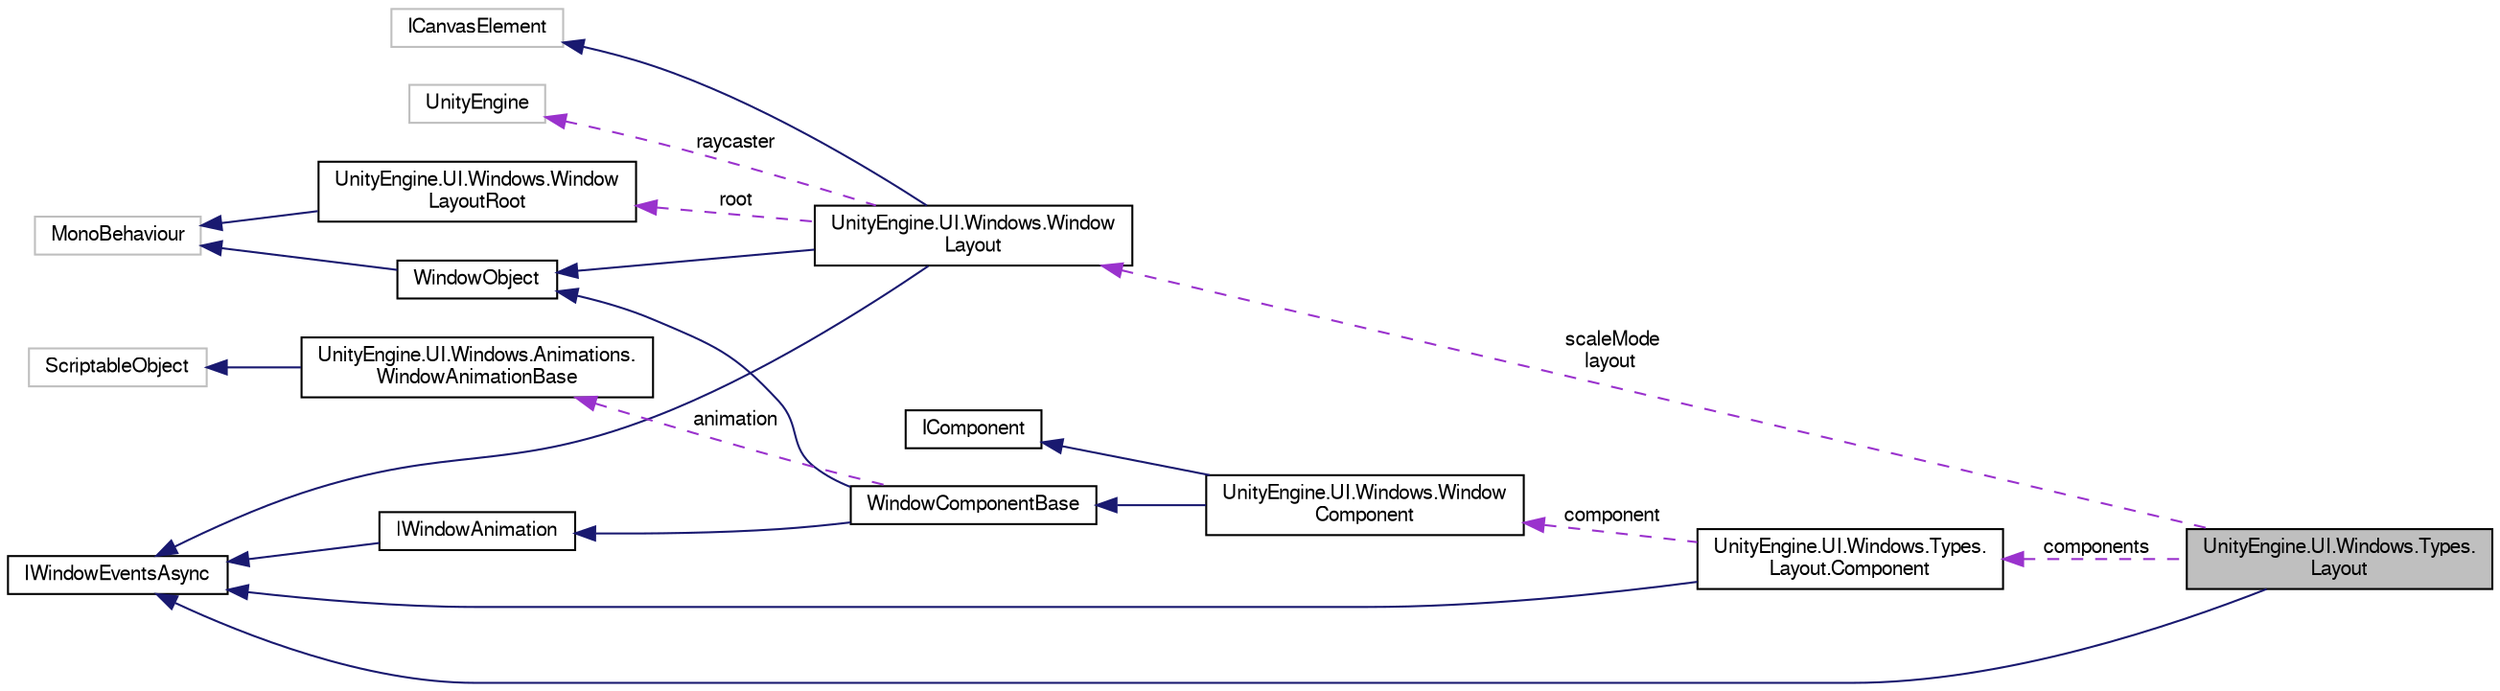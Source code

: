 digraph "UnityEngine.UI.Windows.Types.Layout"
{
  edge [fontname="FreeSans",fontsize="10",labelfontname="FreeSans",labelfontsize="10"];
  node [fontname="FreeSans",fontsize="10",shape=record];
  rankdir="LR";
  Node1 [label="UnityEngine.UI.Windows.Types.\lLayout",height=0.2,width=0.4,color="black", fillcolor="grey75", style="filled", fontcolor="black"];
  Node2 -> Node1 [dir="back",color="midnightblue",fontsize="10",style="solid",fontname="FreeSans"];
  Node2 [label="IWindowEventsAsync",height=0.2,width=0.4,color="black", fillcolor="white", style="filled",URL="$interface_unity_engine_1_1_u_i_1_1_windows_1_1_i_window_events_async.html"];
  Node3 -> Node1 [dir="back",color="darkorchid3",fontsize="10",style="dashed",label=" scaleMode\nlayout" ,fontname="FreeSans"];
  Node3 [label="UnityEngine.UI.Windows.Window\lLayout",height=0.2,width=0.4,color="black", fillcolor="white", style="filled",URL="$class_unity_engine_1_1_u_i_1_1_windows_1_1_window_layout.html"];
  Node4 -> Node3 [dir="back",color="midnightblue",fontsize="10",style="solid",fontname="FreeSans"];
  Node4 [label="WindowObject",height=0.2,width=0.4,color="black", fillcolor="white", style="filled",URL="$class_unity_engine_1_1_u_i_1_1_windows_1_1_window_object.html"];
  Node5 -> Node4 [dir="back",color="midnightblue",fontsize="10",style="solid",fontname="FreeSans"];
  Node5 [label="MonoBehaviour",height=0.2,width=0.4,color="grey75", fillcolor="white", style="filled"];
  Node6 -> Node3 [dir="back",color="midnightblue",fontsize="10",style="solid",fontname="FreeSans"];
  Node6 [label="ICanvasElement",height=0.2,width=0.4,color="grey75", fillcolor="white", style="filled"];
  Node2 -> Node3 [dir="back",color="midnightblue",fontsize="10",style="solid",fontname="FreeSans"];
  Node7 -> Node3 [dir="back",color="darkorchid3",fontsize="10",style="dashed",label=" raycaster" ,fontname="FreeSans"];
  Node7 [label="UnityEngine",height=0.2,width=0.4,color="grey75", fillcolor="white", style="filled"];
  Node8 -> Node3 [dir="back",color="darkorchid3",fontsize="10",style="dashed",label=" root" ,fontname="FreeSans"];
  Node8 [label="UnityEngine.UI.Windows.Window\lLayoutRoot",height=0.2,width=0.4,color="black", fillcolor="white", style="filled",URL="$class_unity_engine_1_1_u_i_1_1_windows_1_1_window_layout_root.html"];
  Node5 -> Node8 [dir="back",color="midnightblue",fontsize="10",style="solid",fontname="FreeSans"];
  Node9 -> Node1 [dir="back",color="darkorchid3",fontsize="10",style="dashed",label=" components" ,fontname="FreeSans"];
  Node9 [label="UnityEngine.UI.Windows.Types.\lLayout.Component",height=0.2,width=0.4,color="black", fillcolor="white", style="filled",URL="$class_unity_engine_1_1_u_i_1_1_windows_1_1_types_1_1_layout_1_1_component.html"];
  Node2 -> Node9 [dir="back",color="midnightblue",fontsize="10",style="solid",fontname="FreeSans"];
  Node10 -> Node9 [dir="back",color="darkorchid3",fontsize="10",style="dashed",label=" component" ,fontname="FreeSans"];
  Node10 [label="UnityEngine.UI.Windows.Window\lComponent",height=0.2,width=0.4,color="black", fillcolor="white", style="filled",URL="$class_unity_engine_1_1_u_i_1_1_windows_1_1_window_component.html"];
  Node11 -> Node10 [dir="back",color="midnightblue",fontsize="10",style="solid",fontname="FreeSans"];
  Node11 [label="WindowComponentBase",height=0.2,width=0.4,color="black", fillcolor="white", style="filled",URL="$class_unity_engine_1_1_u_i_1_1_windows_1_1_window_component_base.html"];
  Node4 -> Node11 [dir="back",color="midnightblue",fontsize="10",style="solid",fontname="FreeSans"];
  Node12 -> Node11 [dir="back",color="midnightblue",fontsize="10",style="solid",fontname="FreeSans"];
  Node12 [label="IWindowAnimation",height=0.2,width=0.4,color="black", fillcolor="white", style="filled",URL="$interface_unity_engine_1_1_u_i_1_1_windows_1_1_i_window_animation.html"];
  Node2 -> Node12 [dir="back",color="midnightblue",fontsize="10",style="solid",fontname="FreeSans"];
  Node13 -> Node11 [dir="back",color="darkorchid3",fontsize="10",style="dashed",label=" animation" ,fontname="FreeSans"];
  Node13 [label="UnityEngine.UI.Windows.Animations.\lWindowAnimationBase",height=0.2,width=0.4,color="black", fillcolor="white", style="filled",URL="$class_unity_engine_1_1_u_i_1_1_windows_1_1_animations_1_1_window_animation_base.html"];
  Node14 -> Node13 [dir="back",color="midnightblue",fontsize="10",style="solid",fontname="FreeSans"];
  Node14 [label="ScriptableObject",height=0.2,width=0.4,color="grey75", fillcolor="white", style="filled"];
  Node15 -> Node10 [dir="back",color="midnightblue",fontsize="10",style="solid",fontname="FreeSans"];
  Node15 [label="IComponent",height=0.2,width=0.4,color="black", fillcolor="white", style="filled",URL="$interface_unity_engine_1_1_u_i_1_1_windows_1_1_components_1_1_i_component.html"];
}
